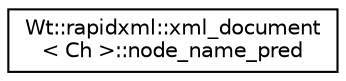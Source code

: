 digraph "Graphical Class Hierarchy"
{
 // LATEX_PDF_SIZE
  edge [fontname="Helvetica",fontsize="10",labelfontname="Helvetica",labelfontsize="10"];
  node [fontname="Helvetica",fontsize="10",shape=record];
  rankdir="LR";
  Node0 [label="Wt::rapidxml::xml_document\l\< Ch \>::node_name_pred",height=0.2,width=0.4,color="black", fillcolor="white", style="filled",URL="$structWt_1_1rapidxml_1_1xml__document_1_1node__name__pred.html",tooltip=" "];
}
